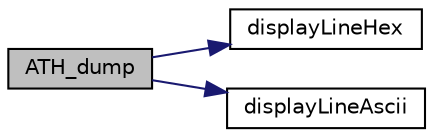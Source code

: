 digraph "ATH_dump"
{
  edge [fontname="Helvetica",fontsize="10",labelfontname="Helvetica",labelfontsize="10"];
  node [fontname="Helvetica",fontsize="10",shape=record];
  rankdir="LR";
  Node61 [label="ATH_dump",height=0.2,width=0.4,color="black", fillcolor="grey75", style="filled", fontcolor="black"];
  Node61 -> Node62 [color="midnightblue",fontsize="10",style="solid",fontname="Helvetica"];
  Node62 [label="displayLineHex",height=0.2,width=0.4,color="black", fillcolor="white", style="filled",URL="$atlast_8c.html#aa52a6492fccb2787e471128ef336ed3a"];
  Node61 -> Node63 [color="midnightblue",fontsize="10",style="solid",fontname="Helvetica"];
  Node63 [label="displayLineAscii",height=0.2,width=0.4,color="black", fillcolor="white", style="filled",URL="$atlast_8c.html#a04318a2c91b78c411d2c4f1fa2a7505b"];
}
